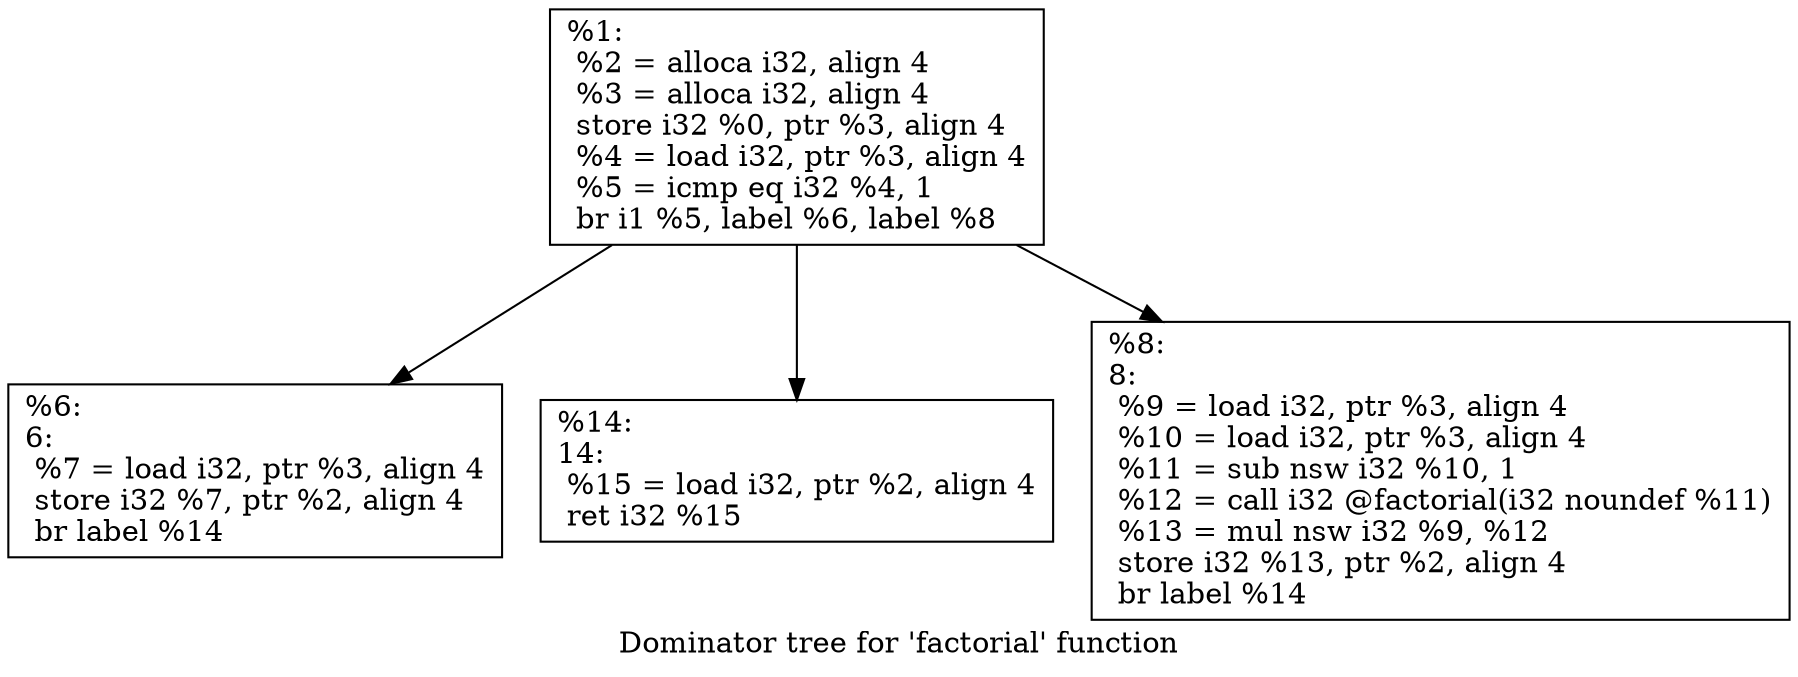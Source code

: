digraph "Dominator tree for 'factorial' function" {
	label="Dominator tree for 'factorial' function";

	Node0x55e19be31d00 [shape=record,label="{%1:\l  %2 = alloca i32, align 4\l  %3 = alloca i32, align 4\l  store i32 %0, ptr %3, align 4\l  %4 = load i32, ptr %3, align 4\l  %5 = icmp eq i32 %4, 1\l  br i1 %5, label %6, label %8\l}"];
	Node0x55e19be31d00 -> Node0x55e19be574d0;
	Node0x55e19be31d00 -> Node0x55e19be57530;
	Node0x55e19be31d00 -> Node0x55e19be57590;
	Node0x55e19be574d0 [shape=record,label="{%6:\l6:                                                \l  %7 = load i32, ptr %3, align 4\l  store i32 %7, ptr %2, align 4\l  br label %14\l}"];
	Node0x55e19be57530 [shape=record,label="{%14:\l14:                                               \l  %15 = load i32, ptr %2, align 4\l  ret i32 %15\l}"];
	Node0x55e19be57590 [shape=record,label="{%8:\l8:                                                \l  %9 = load i32, ptr %3, align 4\l  %10 = load i32, ptr %3, align 4\l  %11 = sub nsw i32 %10, 1\l  %12 = call i32 @factorial(i32 noundef %11)\l  %13 = mul nsw i32 %9, %12\l  store i32 %13, ptr %2, align 4\l  br label %14\l}"];
}
